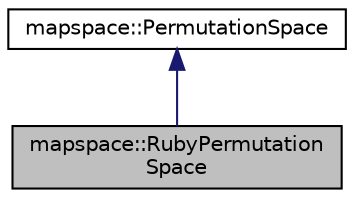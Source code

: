 digraph "mapspace::RubyPermutationSpace"
{
 // LATEX_PDF_SIZE
  edge [fontname="Helvetica",fontsize="10",labelfontname="Helvetica",labelfontsize="10"];
  node [fontname="Helvetica",fontsize="10",shape=record];
  Node1 [label="mapspace::RubyPermutation\lSpace",height=0.2,width=0.4,color="black", fillcolor="grey75", style="filled", fontcolor="black",tooltip=" "];
  Node2 -> Node1 [dir="back",color="midnightblue",fontsize="10",style="solid",fontname="Helvetica"];
  Node2 [label="mapspace::PermutationSpace",height=0.2,width=0.4,color="black", fillcolor="white", style="filled",URL="$classmapspace_1_1PermutationSpace.html",tooltip=" "];
}
